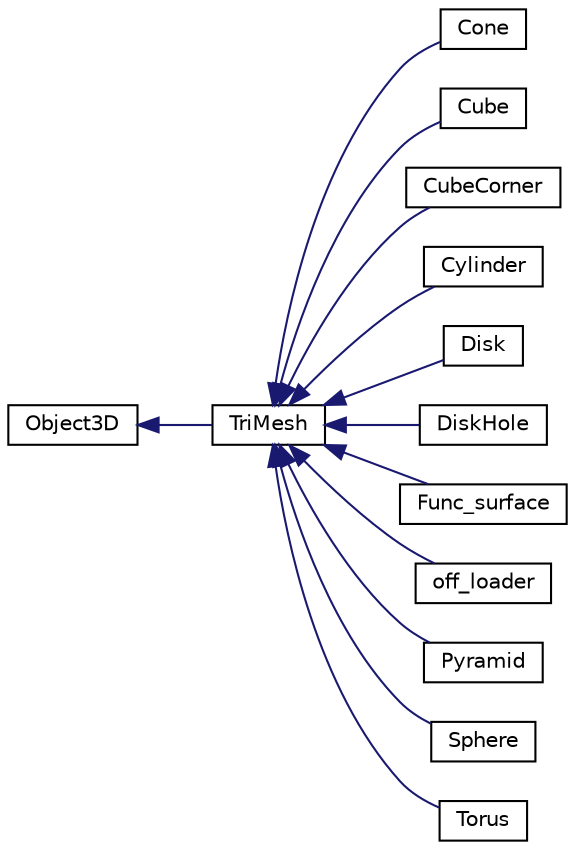 digraph "Graphical Class Hierarchy"
{
  edge [fontname="Helvetica",fontsize="10",labelfontname="Helvetica",labelfontsize="10"];
  node [fontname="Helvetica",fontsize="10",shape=record];
  rankdir="LR";
  Node1 [label="Object3D",height=0.2,width=0.4,color="black", fillcolor="white", style="filled",URL="$classObject3D.html"];
  Node1 -> Node2 [dir="back",color="midnightblue",fontsize="10",style="solid",fontname="Helvetica"];
  Node2 [label="TriMesh",height=0.2,width=0.4,color="black", fillcolor="white", style="filled",URL="$classTriMesh.html"];
  Node2 -> Node3 [dir="back",color="midnightblue",fontsize="10",style="solid",fontname="Helvetica"];
  Node3 [label="Cone",height=0.2,width=0.4,color="black", fillcolor="white", style="filled",URL="$classCone.html"];
  Node2 -> Node4 [dir="back",color="midnightblue",fontsize="10",style="solid",fontname="Helvetica"];
  Node4 [label="Cube",height=0.2,width=0.4,color="black", fillcolor="white", style="filled",URL="$classCube.html"];
  Node2 -> Node5 [dir="back",color="midnightblue",fontsize="10",style="solid",fontname="Helvetica"];
  Node5 [label="CubeCorner",height=0.2,width=0.4,color="black", fillcolor="white", style="filled",URL="$classCubeCorner.html"];
  Node2 -> Node6 [dir="back",color="midnightblue",fontsize="10",style="solid",fontname="Helvetica"];
  Node6 [label="Cylinder",height=0.2,width=0.4,color="black", fillcolor="white", style="filled",URL="$classCylinder.html"];
  Node2 -> Node7 [dir="back",color="midnightblue",fontsize="10",style="solid",fontname="Helvetica"];
  Node7 [label="Disk",height=0.2,width=0.4,color="black", fillcolor="white", style="filled",URL="$classDisk.html"];
  Node2 -> Node8 [dir="back",color="midnightblue",fontsize="10",style="solid",fontname="Helvetica"];
  Node8 [label="DiskHole",height=0.2,width=0.4,color="black", fillcolor="white", style="filled",URL="$classDiskHole.html"];
  Node2 -> Node9 [dir="back",color="midnightblue",fontsize="10",style="solid",fontname="Helvetica"];
  Node9 [label="Func_surface",height=0.2,width=0.4,color="black", fillcolor="white", style="filled",URL="$classFunc__surface.html"];
  Node2 -> Node10 [dir="back",color="midnightblue",fontsize="10",style="solid",fontname="Helvetica"];
  Node10 [label="off_loader",height=0.2,width=0.4,color="black", fillcolor="white", style="filled",URL="$classoff__loader.html"];
  Node2 -> Node11 [dir="back",color="midnightblue",fontsize="10",style="solid",fontname="Helvetica"];
  Node11 [label="Pyramid",height=0.2,width=0.4,color="black", fillcolor="white", style="filled",URL="$classPyramid.html"];
  Node2 -> Node12 [dir="back",color="midnightblue",fontsize="10",style="solid",fontname="Helvetica"];
  Node12 [label="Sphere",height=0.2,width=0.4,color="black", fillcolor="white", style="filled",URL="$classSphere.html"];
  Node2 -> Node13 [dir="back",color="midnightblue",fontsize="10",style="solid",fontname="Helvetica"];
  Node13 [label="Torus",height=0.2,width=0.4,color="black", fillcolor="white", style="filled",URL="$classTorus.html"];
}
